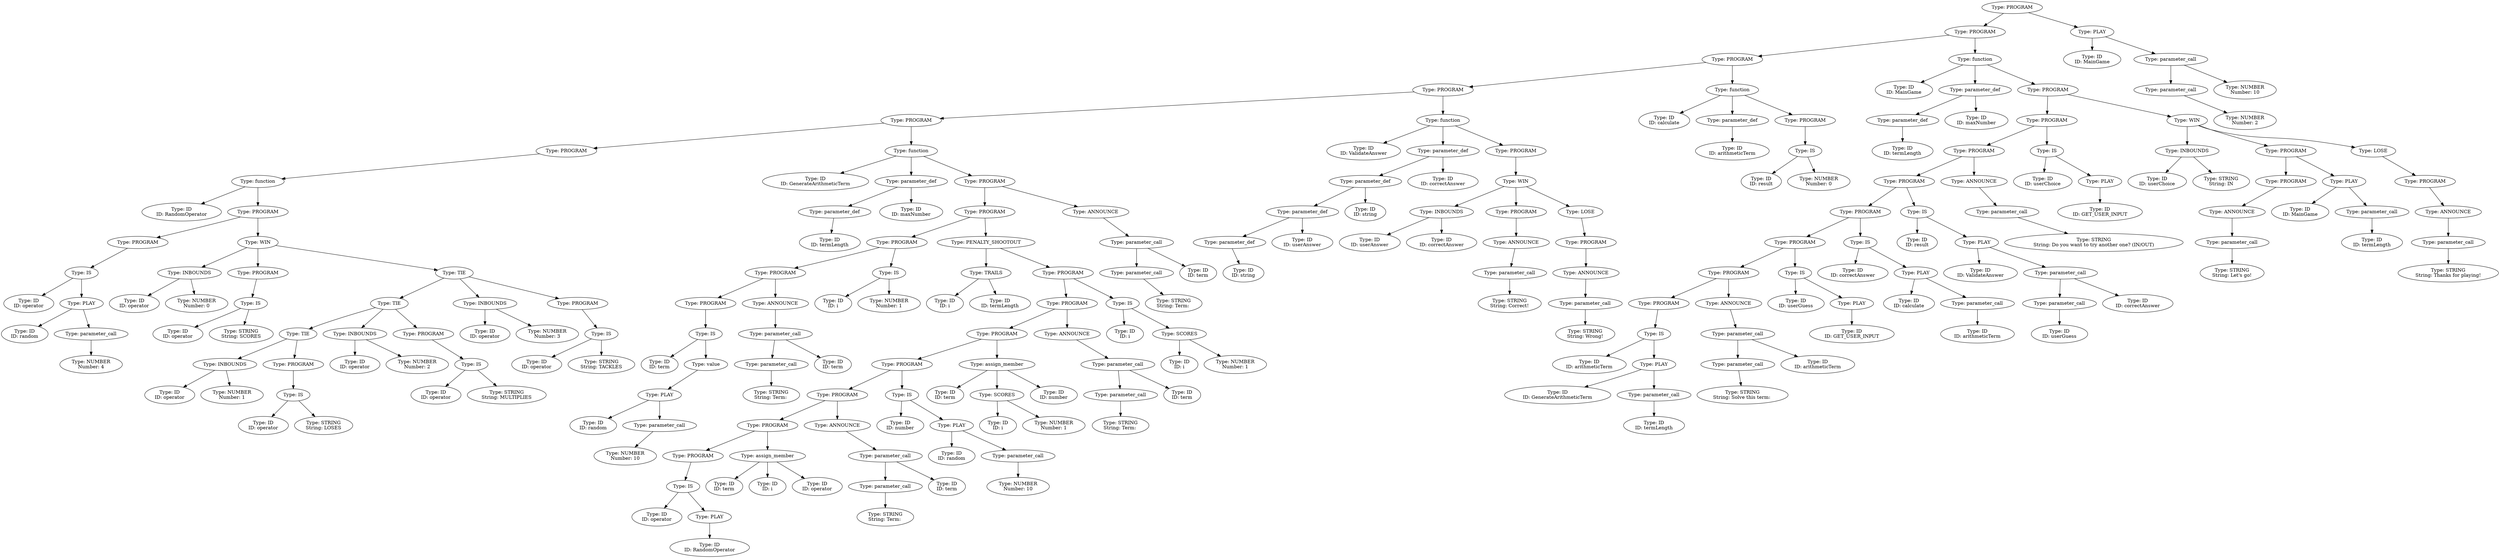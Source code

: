 digraph ast {
"0x7fffdfe06d70" [label="Type: PROGRAM"];
"0x7fffdfe06d70" -> "0x7fffdfe06b90";
"0x7fffdfe06b90" [label="Type: PROGRAM"];
"0x7fffdfe06b90" -> "0x7fffdfe055b0";
"0x7fffdfe055b0" [label="Type: PROGRAM"];
"0x7fffdfe055b0" -> "0x7fffdfe05270";
"0x7fffdfe05270" [label="Type: PROGRAM"];
"0x7fffdfe05270" -> "0x7fffdfe04b10";
"0x7fffdfe04b10" [label="Type: PROGRAM"];
"0x7fffdfe04b10" -> "0x7fffdfe032f0";
"0x7fffdfe032f0" [label="Type: PROGRAM"];
"0x7fffdfe032f0" -> "0x7fffdfe032b0";
"0x7fffdfe032b0" [label="Type: function"];
"0x7fffdfe032b0" -> "0x7fffdfe02610";
"0x7fffdfe02610" [label="Type: ID\nID: RandomOperator"];
"0x7fffdfe032b0" -> "0x7fffdfe03210";
"0x7fffdfe03210" [label="Type: PROGRAM"];
"0x7fffdfe03210" -> "0x7fffdfe02850";
"0x7fffdfe02850" [label="Type: PROGRAM"];
"0x7fffdfe02850" -> "0x7fffdfe02810";
"0x7fffdfe02810" [label="Type: IS"];
"0x7fffdfe02810" -> "0x7fffdfe026b0";
"0x7fffdfe026b0" [label="Type: ID\nID: operator"];
"0x7fffdfe02810" -> "0x7fffdfe027d0";
"0x7fffdfe027d0" [label="Type: PLAY"];
"0x7fffdfe027d0" -> "0x7fffdfe02710";
"0x7fffdfe02710" [label="Type: ID\nID: random"];
"0x7fffdfe027d0" -> "0x7fffdfe02790";
"0x7fffdfe02790" [label="Type: parameter_call"];
"0x7fffdfe02790" -> "0x7fffdfe02750";
"0x7fffdfe02750" [label="Type: NUMBER\nNumber: 4"];
"0x7fffdfe03210" -> "0x7fffdfe031d0";
"0x7fffdfe031d0" [label="Type: WIN"];
"0x7fffdfe031d0" -> "0x7fffdfe02930";
"0x7fffdfe02930" [label="Type: INBOUNDS"];
"0x7fffdfe02930" -> "0x7fffdfe028b0";
"0x7fffdfe028b0" [label="Type: ID\nID: operator"];
"0x7fffdfe02930" -> "0x7fffdfe028f0";
"0x7fffdfe028f0" [label="Type: NUMBER\nNumber: 0"];
"0x7fffdfe031d0" -> "0x7fffdfe02a70";
"0x7fffdfe02a70" [label="Type: PROGRAM"];
"0x7fffdfe02a70" -> "0x7fffdfe02a30";
"0x7fffdfe02a30" [label="Type: IS"];
"0x7fffdfe02a30" -> "0x7fffdfe02990";
"0x7fffdfe02990" [label="Type: ID\nID: operator"];
"0x7fffdfe02a30" -> "0x7fffdfe029f0";
"0x7fffdfe029f0" [label="Type: STRING\nString: SCORES"];
"0x7fffdfe031d0" -> "0x7fffdfe03190";
"0x7fffdfe03190" [label="Type: TIE"];
"0x7fffdfe03190" -> "0x7fffdfe02f30";
"0x7fffdfe02f30" [label="Type: TIE"];
"0x7fffdfe02f30" -> "0x7fffdfe02cd0";
"0x7fffdfe02cd0" [label="Type: TIE"];
"0x7fffdfe02cd0" -> "0x7fffdfe02b50";
"0x7fffdfe02b50" [label="Type: INBOUNDS"];
"0x7fffdfe02b50" -> "0x7fffdfe02ad0";
"0x7fffdfe02ad0" [label="Type: ID\nID: operator"];
"0x7fffdfe02b50" -> "0x7fffdfe02b10";
"0x7fffdfe02b10" [label="Type: NUMBER\nNumber: 1"];
"0x7fffdfe02cd0" -> "0x7fffdfe02c90";
"0x7fffdfe02c90" [label="Type: PROGRAM"];
"0x7fffdfe02c90" -> "0x7fffdfe02c50";
"0x7fffdfe02c50" [label="Type: IS"];
"0x7fffdfe02c50" -> "0x7fffdfe02bb0";
"0x7fffdfe02bb0" [label="Type: ID\nID: operator"];
"0x7fffdfe02c50" -> "0x7fffdfe02c10";
"0x7fffdfe02c10" [label="Type: STRING\nString: LOSES"];
"0x7fffdfe02f30" -> "0x7fffdfe02db0";
"0x7fffdfe02db0" [label="Type: INBOUNDS"];
"0x7fffdfe02db0" -> "0x7fffdfe02d30";
"0x7fffdfe02d30" [label="Type: ID\nID: operator"];
"0x7fffdfe02db0" -> "0x7fffdfe02d70";
"0x7fffdfe02d70" [label="Type: NUMBER\nNumber: 2"];
"0x7fffdfe02f30" -> "0x7fffdfe02ef0";
"0x7fffdfe02ef0" [label="Type: PROGRAM"];
"0x7fffdfe02ef0" -> "0x7fffdfe02eb0";
"0x7fffdfe02eb0" [label="Type: IS"];
"0x7fffdfe02eb0" -> "0x7fffdfe02e10";
"0x7fffdfe02e10" [label="Type: ID\nID: operator"];
"0x7fffdfe02eb0" -> "0x7fffdfe02e70";
"0x7fffdfe02e70" [label="Type: STRING\nString: MULTIPLIES"];
"0x7fffdfe03190" -> "0x7fffdfe03010";
"0x7fffdfe03010" [label="Type: INBOUNDS"];
"0x7fffdfe03010" -> "0x7fffdfe02f90";
"0x7fffdfe02f90" [label="Type: ID\nID: operator"];
"0x7fffdfe03010" -> "0x7fffdfe02fd0";
"0x7fffdfe02fd0" [label="Type: NUMBER\nNumber: 3"];
"0x7fffdfe03190" -> "0x7fffdfe03150";
"0x7fffdfe03150" [label="Type: PROGRAM"];
"0x7fffdfe03150" -> "0x7fffdfe03110";
"0x7fffdfe03110" [label="Type: IS"];
"0x7fffdfe03110" -> "0x7fffdfe03070";
"0x7fffdfe03070" [label="Type: ID\nID: operator"];
"0x7fffdfe03110" -> "0x7fffdfe030d0";
"0x7fffdfe030d0" [label="Type: STRING\nString: TACKLES"];
"0x7fffdfe04b10" -> "0x7fffdfe04ad0";
"0x7fffdfe04ad0" [label="Type: function"];
"0x7fffdfe04ad0" -> "0x7fffdfe03350";
"0x7fffdfe03350" [label="Type: ID\nID: GenerateArithmeticTerm"];
"0x7fffdfe04ad0" -> "0x7fffdfe03490";
"0x7fffdfe03490" [label="Type: parameter_def"];
"0x7fffdfe03490" -> "0x7fffdfe033f0";
"0x7fffdfe033f0" [label="Type: parameter_def"];
"0x7fffdfe033f0" -> "0x7fffdfe033b0";
"0x7fffdfe033b0" [label="Type: ID\nID: termLength"];
"0x7fffdfe03490" -> "0x7fffdfe03450";
"0x7fffdfe03450" [label="Type: ID\nID: maxNumber"];
"0x7fffdfe04ad0" -> "0x7fffdfe04a30";
"0x7fffdfe04a30" [label="Type: PROGRAM"];
"0x7fffdfe04a30" -> "0x7fffdfe04870";
"0x7fffdfe04870" [label="Type: PROGRAM"];
"0x7fffdfe04870" -> "0x7fffdfe039f0";
"0x7fffdfe039f0" [label="Type: PROGRAM"];
"0x7fffdfe039f0" -> "0x7fffdfe03890";
"0x7fffdfe03890" [label="Type: PROGRAM"];
"0x7fffdfe03890" -> "0x7fffdfe036d0";
"0x7fffdfe036d0" [label="Type: PROGRAM"];
"0x7fffdfe036d0" -> "0x7fffdfe03690";
"0x7fffdfe03690" [label="Type: IS"];
"0x7fffdfe03690" -> "0x7fffdfe034f0";
"0x7fffdfe034f0" [label="Type: ID\nID: term"];
"0x7fffdfe03690" -> "0x7fffdfe03650";
"0x7fffdfe03650" [label="Type: value"];
"0x7fffdfe03650" -> "0x7fffdfe03610";
"0x7fffdfe03610" [label="Type: PLAY"];
"0x7fffdfe03610" -> "0x7fffdfe03550";
"0x7fffdfe03550" [label="Type: ID\nID: random"];
"0x7fffdfe03610" -> "0x7fffdfe035d0";
"0x7fffdfe035d0" [label="Type: parameter_call"];
"0x7fffdfe035d0" -> "0x7fffdfe03590";
"0x7fffdfe03590" [label="Type: NUMBER\nNumber: 10"];
"0x7fffdfe03890" -> "0x7fffdfe03850";
"0x7fffdfe03850" [label="Type: ANNOUNCE"];
"0x7fffdfe03850" -> "0x7fffdfe03810";
"0x7fffdfe03810" [label="Type: parameter_call"];
"0x7fffdfe03810" -> "0x7fffdfe03770";
"0x7fffdfe03770" [label="Type: parameter_call"];
"0x7fffdfe03770" -> "0x7fffdfe03730";
"0x7fffdfe03730" [label="Type: STRING\nString: Term: "];
"0x7fffdfe03810" -> "0x7fffdfe037d0";
"0x7fffdfe037d0" [label="Type: ID\nID: term"];
"0x7fffdfe039f0" -> "0x7fffdfe039b0";
"0x7fffdfe039b0" [label="Type: IS"];
"0x7fffdfe039b0" -> "0x7fffdfe03930";
"0x7fffdfe03930" [label="Type: ID\nID: i"];
"0x7fffdfe039b0" -> "0x7fffdfe03970";
"0x7fffdfe03970" [label="Type: NUMBER\nNumber: 1"];
"0x7fffdfe04870" -> "0x7fffdfe04830";
"0x7fffdfe04830" [label="Type: PENALTY_SHOOTOUT"];
"0x7fffdfe04830" -> "0x7fffdfe03af0";
"0x7fffdfe03af0" [label="Type: TRAILS"];
"0x7fffdfe03af0" -> "0x7fffdfe03a50";
"0x7fffdfe03a50" [label="Type: ID\nID: i"];
"0x7fffdfe03af0" -> "0x7fffdfe03ab0";
"0x7fffdfe03ab0" [label="Type: ID\nID: termLength"];
"0x7fffdfe04830" -> "0x7fffdfe047f0";
"0x7fffdfe047f0" [label="Type: PROGRAM"];
"0x7fffdfe047f0" -> "0x7fffdfe04630";
"0x7fffdfe04630" [label="Type: PROGRAM"];
"0x7fffdfe04630" -> "0x7fffdfe04470";
"0x7fffdfe04470" [label="Type: PROGRAM"];
"0x7fffdfe04470" -> "0x7fffdfe04250";
"0x7fffdfe04250" [label="Type: PROGRAM"];
"0x7fffdfe04250" -> "0x7fffdfe04010";
"0x7fffdfe04010" [label="Type: PROGRAM"];
"0x7fffdfe04010" -> "0x7fffdfe03e50";
"0x7fffdfe03e50" [label="Type: PROGRAM"];
"0x7fffdfe03e50" -> "0x7fffdfe03cb0";
"0x7fffdfe03cb0" [label="Type: PROGRAM"];
"0x7fffdfe03cb0" -> "0x7fffdfe03c70";
"0x7fffdfe03c70" [label="Type: IS"];
"0x7fffdfe03c70" -> "0x7fffdfe03b90";
"0x7fffdfe03b90" [label="Type: ID\nID: operator"];
"0x7fffdfe03c70" -> "0x7fffdfe03c30";
"0x7fffdfe03c30" [label="Type: PLAY"];
"0x7fffdfe03c30" -> "0x7fffdfe03bf0";
"0x7fffdfe03bf0" [label="Type: ID\nID: RandomOperator"];
"0x7fffdfe03e50" -> "0x7fffdfe03e10";
"0x7fffdfe03e10" [label="Type: assign_member"];
"0x7fffdfe03e10" -> "0x7fffdfe03d10";
"0x7fffdfe03d10" [label="Type: ID\nID: term"];
"0x7fffdfe03e10" -> "0x7fffdfe03d70";
"0x7fffdfe03d70" [label="Type: ID\nID: i"];
"0x7fffdfe03e10" -> "0x7fffdfe03dd0";
"0x7fffdfe03dd0" [label="Type: ID\nID: operator"];
"0x7fffdfe04010" -> "0x7fffdfe03fd0";
"0x7fffdfe03fd0" [label="Type: ANNOUNCE"];
"0x7fffdfe03fd0" -> "0x7fffdfe03f90";
"0x7fffdfe03f90" [label="Type: parameter_call"];
"0x7fffdfe03f90" -> "0x7fffdfe03ef0";
"0x7fffdfe03ef0" [label="Type: parameter_call"];
"0x7fffdfe03ef0" -> "0x7fffdfe03eb0";
"0x7fffdfe03eb0" [label="Type: STRING\nString: Term: "];
"0x7fffdfe03f90" -> "0x7fffdfe03f50";
"0x7fffdfe03f50" [label="Type: ID\nID: term"];
"0x7fffdfe04250" -> "0x7fffdfe04210";
"0x7fffdfe04210" [label="Type: IS"];
"0x7fffdfe04210" -> "0x7fffdfe040b0";
"0x7fffdfe040b0" [label="Type: ID\nID: number"];
"0x7fffdfe04210" -> "0x7fffdfe041d0";
"0x7fffdfe041d0" [label="Type: PLAY"];
"0x7fffdfe041d0" -> "0x7fffdfe04110";
"0x7fffdfe04110" [label="Type: ID\nID: random"];
"0x7fffdfe041d0" -> "0x7fffdfe04190";
"0x7fffdfe04190" [label="Type: parameter_call"];
"0x7fffdfe04190" -> "0x7fffdfe04150";
"0x7fffdfe04150" [label="Type: NUMBER\nNumber: 10"];
"0x7fffdfe04470" -> "0x7fffdfe04430";
"0x7fffdfe04430" [label="Type: assign_member"];
"0x7fffdfe04430" -> "0x7fffdfe042b0";
"0x7fffdfe042b0" [label="Type: ID\nID: term"];
"0x7fffdfe04430" -> "0x7fffdfe04390";
"0x7fffdfe04390" [label="Type: SCORES"];
"0x7fffdfe04390" -> "0x7fffdfe04310";
"0x7fffdfe04310" [label="Type: ID\nID: i"];
"0x7fffdfe04390" -> "0x7fffdfe04350";
"0x7fffdfe04350" [label="Type: NUMBER\nNumber: 1"];
"0x7fffdfe04430" -> "0x7fffdfe043f0";
"0x7fffdfe043f0" [label="Type: ID\nID: number"];
"0x7fffdfe04630" -> "0x7fffdfe045f0";
"0x7fffdfe045f0" [label="Type: ANNOUNCE"];
"0x7fffdfe045f0" -> "0x7fffdfe045b0";
"0x7fffdfe045b0" [label="Type: parameter_call"];
"0x7fffdfe045b0" -> "0x7fffdfe04510";
"0x7fffdfe04510" [label="Type: parameter_call"];
"0x7fffdfe04510" -> "0x7fffdfe044d0";
"0x7fffdfe044d0" [label="Type: STRING\nString: Term: "];
"0x7fffdfe045b0" -> "0x7fffdfe04570";
"0x7fffdfe04570" [label="Type: ID\nID: term"];
"0x7fffdfe047f0" -> "0x7fffdfe047b0";
"0x7fffdfe047b0" [label="Type: IS"];
"0x7fffdfe047b0" -> "0x7fffdfe04690";
"0x7fffdfe04690" [label="Type: ID\nID: i"];
"0x7fffdfe047b0" -> "0x7fffdfe04770";
"0x7fffdfe04770" [label="Type: SCORES"];
"0x7fffdfe04770" -> "0x7fffdfe046f0";
"0x7fffdfe046f0" [label="Type: ID\nID: i"];
"0x7fffdfe04770" -> "0x7fffdfe04730";
"0x7fffdfe04730" [label="Type: NUMBER\nNumber: 1"];
"0x7fffdfe04a30" -> "0x7fffdfe049f0";
"0x7fffdfe049f0" [label="Type: ANNOUNCE"];
"0x7fffdfe049f0" -> "0x7fffdfe049b0";
"0x7fffdfe049b0" [label="Type: parameter_call"];
"0x7fffdfe049b0" -> "0x7fffdfe04910";
"0x7fffdfe04910" [label="Type: parameter_call"];
"0x7fffdfe04910" -> "0x7fffdfe048d0";
"0x7fffdfe048d0" [label="Type: STRING\nString: Term: "];
"0x7fffdfe049b0" -> "0x7fffdfe04970";
"0x7fffdfe04970" [label="Type: ID\nID: term"];
"0x7fffdfe05270" -> "0x7fffdfe05230";
"0x7fffdfe05230" [label="Type: function"];
"0x7fffdfe05230" -> "0x7fffdfe04b70";
"0x7fffdfe04b70" [label="Type: ID\nID: ValidateAnswer"];
"0x7fffdfe05230" -> "0x7fffdfe04df0";
"0x7fffdfe04df0" [label="Type: parameter_def"];
"0x7fffdfe04df0" -> "0x7fffdfe04d50";
"0x7fffdfe04d50" [label="Type: parameter_def"];
"0x7fffdfe04d50" -> "0x7fffdfe04cb0";
"0x7fffdfe04cb0" [label="Type: parameter_def"];
"0x7fffdfe04cb0" -> "0x7fffdfe04c10";
"0x7fffdfe04c10" [label="Type: parameter_def"];
"0x7fffdfe04c10" -> "0x7fffdfe04bd0";
"0x7fffdfe04bd0" [label="Type: ID\nID: string"];
"0x7fffdfe04cb0" -> "0x7fffdfe04c70";
"0x7fffdfe04c70" [label="Type: ID\nID: userAnswer"];
"0x7fffdfe04d50" -> "0x7fffdfe04d10";
"0x7fffdfe04d10" [label="Type: ID\nID: string"];
"0x7fffdfe04df0" -> "0x7fffdfe04db0";
"0x7fffdfe04db0" [label="Type: ID\nID: correctAnswer"];
"0x7fffdfe05230" -> "0x7fffdfe051f0";
"0x7fffdfe051f0" [label="Type: PROGRAM"];
"0x7fffdfe051f0" -> "0x7fffdfe051b0";
"0x7fffdfe051b0" [label="Type: WIN"];
"0x7fffdfe051b0" -> "0x7fffdfe04ef0";
"0x7fffdfe04ef0" [label="Type: INBOUNDS"];
"0x7fffdfe04ef0" -> "0x7fffdfe04e50";
"0x7fffdfe04e50" [label="Type: ID\nID: userAnswer"];
"0x7fffdfe04ef0" -> "0x7fffdfe04eb0";
"0x7fffdfe04eb0" [label="Type: ID\nID: correctAnswer"];
"0x7fffdfe051b0" -> "0x7fffdfe05010";
"0x7fffdfe05010" [label="Type: PROGRAM"];
"0x7fffdfe05010" -> "0x7fffdfe04fd0";
"0x7fffdfe04fd0" [label="Type: ANNOUNCE"];
"0x7fffdfe04fd0" -> "0x7fffdfe04f90";
"0x7fffdfe04f90" [label="Type: parameter_call"];
"0x7fffdfe04f90" -> "0x7fffdfe04f50";
"0x7fffdfe04f50" [label="Type: STRING\nString: Correct!"];
"0x7fffdfe051b0" -> "0x7fffdfe05170";
"0x7fffdfe05170" [label="Type: LOSE"];
"0x7fffdfe05170" -> "0x7fffdfe05130";
"0x7fffdfe05130" [label="Type: PROGRAM"];
"0x7fffdfe05130" -> "0x7fffdfe050f0";
"0x7fffdfe050f0" [label="Type: ANNOUNCE"];
"0x7fffdfe050f0" -> "0x7fffdfe050b0";
"0x7fffdfe050b0" [label="Type: parameter_call"];
"0x7fffdfe050b0" -> "0x7fffdfe05070";
"0x7fffdfe05070" [label="Type: STRING\nString: Wrong!"];
"0x7fffdfe055b0" -> "0x7fffdfe05570";
"0x7fffdfe05570" [label="Type: function"];
"0x7fffdfe05570" -> "0x7fffdfe052d0";
"0x7fffdfe052d0" [label="Type: ID\nID: calculate"];
"0x7fffdfe05570" -> "0x7fffdfe05370";
"0x7fffdfe05370" [label="Type: parameter_def"];
"0x7fffdfe05370" -> "0x7fffdfe05330";
"0x7fffdfe05330" [label="Type: ID\nID: arithmeticTerm"];
"0x7fffdfe05570" -> "0x7fffdfe054d0";
"0x7fffdfe054d0" [label="Type: PROGRAM"];
"0x7fffdfe054d0" -> "0x7fffdfe05490";
"0x7fffdfe05490" [label="Type: IS"];
"0x7fffdfe05490" -> "0x7fffdfe05410";
"0x7fffdfe05410" [label="Type: ID\nID: result"];
"0x7fffdfe05490" -> "0x7fffdfe05450";
"0x7fffdfe05450" [label="Type: NUMBER\nNumber: 0"];
"0x7fffdfe06b90" -> "0x7fffdfe06b50";
"0x7fffdfe06b50" [label="Type: function"];
"0x7fffdfe06b50" -> "0x7fffdfe05610";
"0x7fffdfe05610" [label="Type: ID\nID: MainGame"];
"0x7fffdfe06b50" -> "0x7fffdfe05750";
"0x7fffdfe05750" [label="Type: parameter_def"];
"0x7fffdfe05750" -> "0x7fffdfe056b0";
"0x7fffdfe056b0" [label="Type: parameter_def"];
"0x7fffdfe056b0" -> "0x7fffdfe05670";
"0x7fffdfe05670" [label="Type: ID\nID: termLength"];
"0x7fffdfe05750" -> "0x7fffdfe05710";
"0x7fffdfe05710" [label="Type: ID\nID: maxNumber"];
"0x7fffdfe06b50" -> "0x7fffdfe06b10";
"0x7fffdfe06b10" [label="Type: PROGRAM"];
"0x7fffdfe06b10" -> "0x7fffdfe06590";
"0x7fffdfe06590" [label="Type: PROGRAM"];
"0x7fffdfe06590" -> "0x7fffdfe063d0";
"0x7fffdfe063d0" [label="Type: PROGRAM"];
"0x7fffdfe063d0" -> "0x7fffdfe06290";
"0x7fffdfe06290" [label="Type: PROGRAM"];
"0x7fffdfe06290" -> "0x7fffdfe05f90";
"0x7fffdfe05f90" [label="Type: PROGRAM"];
"0x7fffdfe05f90" -> "0x7fffdfe05d30";
"0x7fffdfe05d30" [label="Type: PROGRAM"];
"0x7fffdfe05d30" -> "0x7fffdfe05b70";
"0x7fffdfe05b70" [label="Type: PROGRAM"];
"0x7fffdfe05b70" -> "0x7fffdfe059b0";
"0x7fffdfe059b0" [label="Type: PROGRAM"];
"0x7fffdfe059b0" -> "0x7fffdfe05970";
"0x7fffdfe05970" [label="Type: IS"];
"0x7fffdfe05970" -> "0x7fffdfe057f0";
"0x7fffdfe057f0" [label="Type: ID\nID: arithmeticTerm"];
"0x7fffdfe05970" -> "0x7fffdfe05930";
"0x7fffdfe05930" [label="Type: PLAY"];
"0x7fffdfe05930" -> "0x7fffdfe05850";
"0x7fffdfe05850" [label="Type: ID\nID: GenerateArithmeticTerm"];
"0x7fffdfe05930" -> "0x7fffdfe058f0";
"0x7fffdfe058f0" [label="Type: parameter_call"];
"0x7fffdfe058f0" -> "0x7fffdfe058b0";
"0x7fffdfe058b0" [label="Type: ID\nID: termLength"];
"0x7fffdfe05b70" -> "0x7fffdfe05b30";
"0x7fffdfe05b30" [label="Type: ANNOUNCE"];
"0x7fffdfe05b30" -> "0x7fffdfe05af0";
"0x7fffdfe05af0" [label="Type: parameter_call"];
"0x7fffdfe05af0" -> "0x7fffdfe05a50";
"0x7fffdfe05a50" [label="Type: parameter_call"];
"0x7fffdfe05a50" -> "0x7fffdfe05a10";
"0x7fffdfe05a10" [label="Type: STRING\nString: Solve this term: "];
"0x7fffdfe05af0" -> "0x7fffdfe05ab0";
"0x7fffdfe05ab0" [label="Type: ID\nID: arithmeticTerm"];
"0x7fffdfe05d30" -> "0x7fffdfe05cf0";
"0x7fffdfe05cf0" [label="Type: IS"];
"0x7fffdfe05cf0" -> "0x7fffdfe05c10";
"0x7fffdfe05c10" [label="Type: ID\nID: userGuess"];
"0x7fffdfe05cf0" -> "0x7fffdfe05cb0";
"0x7fffdfe05cb0" [label="Type: PLAY"];
"0x7fffdfe05cb0" -> "0x7fffdfe05c70";
"0x7fffdfe05c70" [label="Type: ID\nID: GET_USER_INPUT"];
"0x7fffdfe05f90" -> "0x7fffdfe05f50";
"0x7fffdfe05f50" [label="Type: IS"];
"0x7fffdfe05f50" -> "0x7fffdfe05dd0";
"0x7fffdfe05dd0" [label="Type: ID\nID: correctAnswer"];
"0x7fffdfe05f50" -> "0x7fffdfe05f10";
"0x7fffdfe05f10" [label="Type: PLAY"];
"0x7fffdfe05f10" -> "0x7fffdfe05e30";
"0x7fffdfe05e30" [label="Type: ID\nID: calculate"];
"0x7fffdfe05f10" -> "0x7fffdfe05ed0";
"0x7fffdfe05ed0" [label="Type: parameter_call"];
"0x7fffdfe05ed0" -> "0x7fffdfe05e90";
"0x7fffdfe05e90" [label="Type: ID\nID: arithmeticTerm"];
"0x7fffdfe06290" -> "0x7fffdfe06250";
"0x7fffdfe06250" [label="Type: IS"];
"0x7fffdfe06250" -> "0x7fffdfe06030";
"0x7fffdfe06030" [label="Type: ID\nID: result"];
"0x7fffdfe06250" -> "0x7fffdfe06210";
"0x7fffdfe06210" [label="Type: PLAY"];
"0x7fffdfe06210" -> "0x7fffdfe06090";
"0x7fffdfe06090" [label="Type: ID\nID: ValidateAnswer"];
"0x7fffdfe06210" -> "0x7fffdfe061d0";
"0x7fffdfe061d0" [label="Type: parameter_call"];
"0x7fffdfe061d0" -> "0x7fffdfe06150";
"0x7fffdfe06150" [label="Type: parameter_call"];
"0x7fffdfe06150" -> "0x7fffdfe060f0";
"0x7fffdfe060f0" [label="Type: ID\nID: userGuess"];
"0x7fffdfe061d0" -> "0x7fffdfe06190";
"0x7fffdfe06190" [label="Type: ID\nID: correctAnswer"];
"0x7fffdfe063d0" -> "0x7fffdfe06390";
"0x7fffdfe06390" [label="Type: ANNOUNCE"];
"0x7fffdfe06390" -> "0x7fffdfe06350";
"0x7fffdfe06350" [label="Type: parameter_call"];
"0x7fffdfe06350" -> "0x7fffdfe06310";
"0x7fffdfe06310" [label="Type: STRING\nString: Do you want to try another one? (IN/OUT)"];
"0x7fffdfe06590" -> "0x7fffdfe06550";
"0x7fffdfe06550" [label="Type: IS"];
"0x7fffdfe06550" -> "0x7fffdfe06470";
"0x7fffdfe06470" [label="Type: ID\nID: userChoice"];
"0x7fffdfe06550" -> "0x7fffdfe06510";
"0x7fffdfe06510" [label="Type: PLAY"];
"0x7fffdfe06510" -> "0x7fffdfe064d0";
"0x7fffdfe064d0" [label="Type: ID\nID: GET_USER_INPUT"];
"0x7fffdfe06b10" -> "0x7fffdfe06ad0";
"0x7fffdfe06ad0" [label="Type: WIN"];
"0x7fffdfe06ad0" -> "0x7fffdfe06690";
"0x7fffdfe06690" [label="Type: INBOUNDS"];
"0x7fffdfe06690" -> "0x7fffdfe065f0";
"0x7fffdfe065f0" [label="Type: ID\nID: userChoice"];
"0x7fffdfe06690" -> "0x7fffdfe06650";
"0x7fffdfe06650" [label="Type: STRING\nString: IN"];
"0x7fffdfe06ad0" -> "0x7fffdfe06930";
"0x7fffdfe06930" [label="Type: PROGRAM"];
"0x7fffdfe06930" -> "0x7fffdfe067b0";
"0x7fffdfe067b0" [label="Type: PROGRAM"];
"0x7fffdfe067b0" -> "0x7fffdfe06770";
"0x7fffdfe06770" [label="Type: ANNOUNCE"];
"0x7fffdfe06770" -> "0x7fffdfe06730";
"0x7fffdfe06730" [label="Type: parameter_call"];
"0x7fffdfe06730" -> "0x7fffdfe066f0";
"0x7fffdfe066f0" [label="Type: STRING\nString: Let's go!"];
"0x7fffdfe06930" -> "0x7fffdfe068f0";
"0x7fffdfe068f0" [label="Type: PLAY"];
"0x7fffdfe068f0" -> "0x7fffdfe06810";
"0x7fffdfe06810" [label="Type: ID\nID: MainGame"];
"0x7fffdfe068f0" -> "0x7fffdfe068b0";
"0x7fffdfe068b0" [label="Type: parameter_call"];
"0x7fffdfe068b0" -> "0x7fffdfe06870";
"0x7fffdfe06870" [label="Type: ID\nID: termLength"];
"0x7fffdfe06ad0" -> "0x7fffdfe06a90";
"0x7fffdfe06a90" [label="Type: LOSE"];
"0x7fffdfe06a90" -> "0x7fffdfe06a50";
"0x7fffdfe06a50" [label="Type: PROGRAM"];
"0x7fffdfe06a50" -> "0x7fffdfe06a10";
"0x7fffdfe06a10" [label="Type: ANNOUNCE"];
"0x7fffdfe06a10" -> "0x7fffdfe069d0";
"0x7fffdfe069d0" [label="Type: parameter_call"];
"0x7fffdfe069d0" -> "0x7fffdfe06990";
"0x7fffdfe06990" [label="Type: STRING\nString: Thanks for playing!"];
"0x7fffdfe06d70" -> "0x7fffdfe06d30";
"0x7fffdfe06d30" [label="Type: PLAY"];
"0x7fffdfe06d30" -> "0x7fffdfe06bf0";
"0x7fffdfe06bf0" [label="Type: ID\nID: MainGame"];
"0x7fffdfe06d30" -> "0x7fffdfe06cf0";
"0x7fffdfe06cf0" [label="Type: parameter_call"];
"0x7fffdfe06cf0" -> "0x7fffdfe06c70";
"0x7fffdfe06c70" [label="Type: parameter_call"];
"0x7fffdfe06c70" -> "0x7fffdfe06c30";
"0x7fffdfe06c30" [label="Type: NUMBER\nNumber: 2"];
"0x7fffdfe06cf0" -> "0x7fffdfe06cb0";
"0x7fffdfe06cb0" [label="Type: NUMBER\nNumber: 10"];
}

